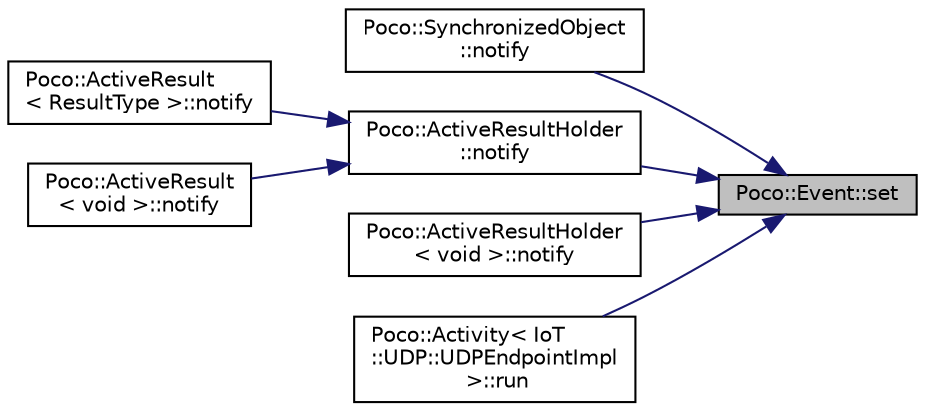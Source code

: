 digraph "Poco::Event::set"
{
 // LATEX_PDF_SIZE
  edge [fontname="Helvetica",fontsize="10",labelfontname="Helvetica",labelfontsize="10"];
  node [fontname="Helvetica",fontsize="10",shape=record];
  rankdir="RL";
  Node1 [label="Poco::Event::set",height=0.2,width=0.4,color="black", fillcolor="grey75", style="filled", fontcolor="black",tooltip="Destroys the event."];
  Node1 -> Node2 [dir="back",color="midnightblue",fontsize="10",style="solid"];
  Node2 [label="Poco::SynchronizedObject\l::notify",height=0.2,width=0.4,color="black", fillcolor="white", style="filled",URL="$classPoco_1_1SynchronizedObject.html#a0812822a50f1b3bdf5bfff61d027a73d",tooltip=" "];
  Node1 -> Node3 [dir="back",color="midnightblue",fontsize="10",style="solid"];
  Node3 [label="Poco::ActiveResultHolder\l::notify",height=0.2,width=0.4,color="black", fillcolor="white", style="filled",URL="$classPoco_1_1ActiveResultHolder.html#a8a5dab5dee70f49649e7869b6464780f",tooltip="Notifies the invoking thread that the result became available."];
  Node3 -> Node4 [dir="back",color="midnightblue",fontsize="10",style="solid"];
  Node4 [label="Poco::ActiveResult\l\< ResultType \>::notify",height=0.2,width=0.4,color="black", fillcolor="white", style="filled",URL="$classPoco_1_1ActiveResult.html#a7fd66c3d5914d989c6323626cf22bfcb",tooltip=" "];
  Node3 -> Node5 [dir="back",color="midnightblue",fontsize="10",style="solid"];
  Node5 [label="Poco::ActiveResult\l\< void \>::notify",height=0.2,width=0.4,color="black", fillcolor="white", style="filled",URL="$classPoco_1_1ActiveResult_3_01void_01_4.html#a9cfee3d5dae96d616d0201a60417d161",tooltip=" "];
  Node1 -> Node6 [dir="back",color="midnightblue",fontsize="10",style="solid"];
  Node6 [label="Poco::ActiveResultHolder\l\< void \>::notify",height=0.2,width=0.4,color="black", fillcolor="white", style="filled",URL="$classPoco_1_1ActiveResultHolder_3_01void_01_4.html#a4dea8b28e5c2ef931be6da9aa68f56b5",tooltip="Notifies the invoking thread that the result became available."];
  Node1 -> Node7 [dir="back",color="midnightblue",fontsize="10",style="solid"];
  Node7 [label="Poco::Activity\< IoT\l::UDP::UDPEndpointImpl\l \>::run",height=0.2,width=0.4,color="black", fillcolor="white", style="filled",URL="$classPoco_1_1Activity.html#a892d0678d0100ae0efbea64c1732efb8",tooltip=" "];
}
